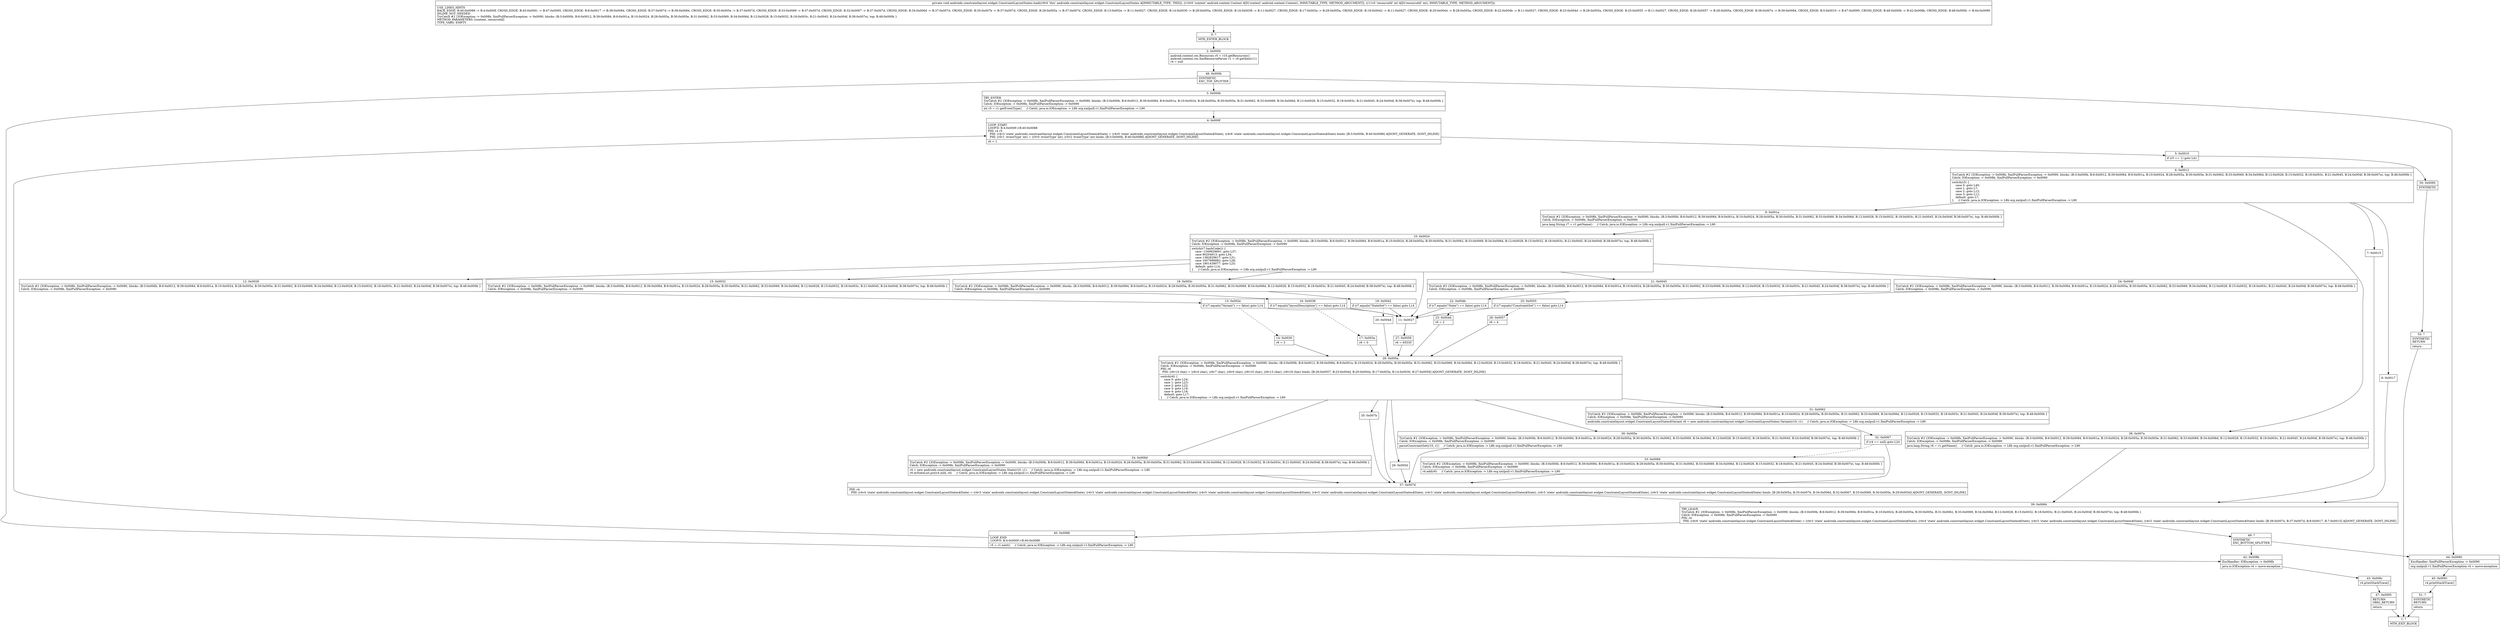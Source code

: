 digraph "CFG forandroidx.constraintlayout.widget.ConstraintLayoutStates.load(Landroid\/content\/Context;I)V" {
Node_0 [shape=record,label="{0\:\ ?|MTH_ENTER_BLOCK\l}"];
Node_2 [shape=record,label="{2\:\ 0x0000|android.content.res.Resources r0 = r10.getResources()\landroid.content.res.XmlResourceParser r1 = r0.getXml(r11)\lr4 = null\l}"];
Node_48 [shape=record,label="{48\:\ 0x000b|SYNTHETIC\lEXC_TOP_SPLITTER\l}"];
Node_3 [shape=record,label="{3\:\ 0x000b|TRY_ENTER\lTryCatch #2 \{IOException \-\> 0x008b, XmlPullParserException \-\> 0x0090, blocks: (B:3:0x000b, B:6:0x0012, B:39:0x0084, B:9:0x001a, B:10:0x0024, B:28:0x005a, B:30:0x005e, B:31:0x0062, B:33:0x0069, B:34:0x006d, B:12:0x0028, B:15:0x0032, B:18:0x003c, B:21:0x0045, B:24:0x004f, B:38:0x007e), top: B:48:0x000b \}\lCatch: IOException \-\> 0x008b, XmlPullParserException \-\> 0x0090\l|int r5 = r1.getEventType()     \/\/ Catch: java.io.IOException \-\> L8b org.xmlpull.v1.XmlPullParserException \-\> L90\l}"];
Node_4 [shape=record,label="{4\:\ 0x000f|LOOP_START\lLOOP:0: B:4:0x000f\-\>B:40:0x0088\lPHI: r4 r5 \l  PHI: (r4v3 'state' androidx.constraintlayout.widget.ConstraintLayoutStates$State) = (r4v0 'state' androidx.constraintlayout.widget.ConstraintLayoutStates$State), (r4v6 'state' androidx.constraintlayout.widget.ConstraintLayoutStates$State) binds: [B:3:0x000b, B:40:0x0088] A[DONT_GENERATE, DONT_INLINE]\l  PHI: (r5v1 'eventType' int) = (r5v0 'eventType' int), (r5v2 'eventType' int) binds: [B:3:0x000b, B:40:0x0088] A[DONT_GENERATE, DONT_INLINE]\l|r6 = 1\l}"];
Node_5 [shape=record,label="{5\:\ 0x0010|if (r5 == 1) goto L41\l}"];
Node_6 [shape=record,label="{6\:\ 0x0012|TryCatch #2 \{IOException \-\> 0x008b, XmlPullParserException \-\> 0x0090, blocks: (B:3:0x000b, B:6:0x0012, B:39:0x0084, B:9:0x001a, B:10:0x0024, B:28:0x005a, B:30:0x005e, B:31:0x0062, B:33:0x0069, B:34:0x006d, B:12:0x0028, B:15:0x0032, B:18:0x003c, B:21:0x0045, B:24:0x004f, B:38:0x007e), top: B:48:0x000b \}\lCatch: IOException \-\> 0x008b, XmlPullParserException \-\> 0x0090\l|switch(r5) \{\l    case 0: goto L40;\l    case 1: goto L7;\l    case 2: goto L12;\l    case 3: goto L11;\l    default: goto L7;\l\}     \/\/ Catch: java.io.IOException \-\> L8b org.xmlpull.v1.XmlPullParserException \-\> L90\l}"];
Node_7 [shape=record,label="{7\:\ 0x0015}"];
Node_39 [shape=record,label="{39\:\ 0x0084|TRY_LEAVE\lTryCatch #2 \{IOException \-\> 0x008b, XmlPullParserException \-\> 0x0090, blocks: (B:3:0x000b, B:6:0x0012, B:39:0x0084, B:9:0x001a, B:10:0x0024, B:28:0x005a, B:30:0x005e, B:31:0x0062, B:33:0x0069, B:34:0x006d, B:12:0x0028, B:15:0x0032, B:18:0x003c, B:21:0x0045, B:24:0x004f, B:38:0x007e), top: B:48:0x000b \}\lCatch: IOException \-\> 0x008b, XmlPullParserException \-\> 0x0090\lPHI: r4 \l  PHI: (r4v6 'state' androidx.constraintlayout.widget.ConstraintLayoutStates$State) = (r4v3 'state' androidx.constraintlayout.widget.ConstraintLayoutStates$State), (r4v4 'state' androidx.constraintlayout.widget.ConstraintLayoutStates$State), (r4v3 'state' androidx.constraintlayout.widget.ConstraintLayoutStates$State), (r4v3 'state' androidx.constraintlayout.widget.ConstraintLayoutStates$State) binds: [B:38:0x007e, B:37:0x007d, B:8:0x0017, B:7:0x0015] A[DONT_GENERATE, DONT_INLINE]\l}"];
Node_40 [shape=record,label="{40\:\ 0x0088|LOOP_END\lLOOP:0: B:4:0x000f\-\>B:40:0x0088\l|r5 = r1.next()     \/\/ Catch: java.io.IOException \-\> L8b org.xmlpull.v1.XmlPullParserException \-\> L90\l}"];
Node_49 [shape=record,label="{49\:\ ?|SYNTHETIC\lEXC_BOTTOM_SPLITTER\l}"];
Node_8 [shape=record,label="{8\:\ 0x0017}"];
Node_9 [shape=record,label="{9\:\ 0x001a|TryCatch #2 \{IOException \-\> 0x008b, XmlPullParserException \-\> 0x0090, blocks: (B:3:0x000b, B:6:0x0012, B:39:0x0084, B:9:0x001a, B:10:0x0024, B:28:0x005a, B:30:0x005e, B:31:0x0062, B:33:0x0069, B:34:0x006d, B:12:0x0028, B:15:0x0032, B:18:0x003c, B:21:0x0045, B:24:0x004f, B:38:0x007e), top: B:48:0x000b \}\lCatch: IOException \-\> 0x008b, XmlPullParserException \-\> 0x0090\l|java.lang.String r7 = r1.getName()     \/\/ Catch: java.io.IOException \-\> L8b org.xmlpull.v1.XmlPullParserException \-\> L90\l}"];
Node_10 [shape=record,label="{10\:\ 0x0024|TryCatch #2 \{IOException \-\> 0x008b, XmlPullParserException \-\> 0x0090, blocks: (B:3:0x000b, B:6:0x0012, B:39:0x0084, B:9:0x001a, B:10:0x0024, B:28:0x005a, B:30:0x005e, B:31:0x0062, B:33:0x0069, B:34:0x006d, B:12:0x0028, B:15:0x0032, B:18:0x003c, B:21:0x0045, B:24:0x004f, B:38:0x007e), top: B:48:0x000b \}\lCatch: IOException \-\> 0x008b, XmlPullParserException \-\> 0x0090\l|switch(r7.hashCode()) \{\l    case \-1349929691: goto L37;\l    case 80204913: goto L34;\l    case 1382829617: goto L31;\l    case 1657696882: goto L28;\l    case 1901439077: goto L25;\l    default: goto L14;\l\}     \/\/ Catch: java.io.IOException \-\> L8b org.xmlpull.v1.XmlPullParserException \-\> L90\l}"];
Node_11 [shape=record,label="{11\:\ 0x0027}"];
Node_27 [shape=record,label="{27\:\ 0x0059|r6 = 65535\l}"];
Node_28 [shape=record,label="{28\:\ 0x005a|TryCatch #2 \{IOException \-\> 0x008b, XmlPullParserException \-\> 0x0090, blocks: (B:3:0x000b, B:6:0x0012, B:39:0x0084, B:9:0x001a, B:10:0x0024, B:28:0x005a, B:30:0x005e, B:31:0x0062, B:33:0x0069, B:34:0x006d, B:12:0x0028, B:15:0x0032, B:18:0x003c, B:21:0x0045, B:24:0x004f, B:38:0x007e), top: B:48:0x000b \}\lCatch: IOException \-\> 0x008b, XmlPullParserException \-\> 0x0090\lPHI: r6 \l  PHI: (r6v14 char) = (r6v4 char), (r6v7 char), (r6v0 char), (r6v10 char), (r6v13 char), (r6v18 char) binds: [B:26:0x0057, B:23:0x004d, B:20:0x0044, B:17:0x003a, B:14:0x0030, B:27:0x0059] A[DONT_GENERATE, DONT_INLINE]\l|switch(r6) \{\l    case 0: goto L24;\l    case 1: goto L23;\l    case 2: goto L22;\l    case 3: goto L19;\l    case 4: goto L18;\l    default: goto L17;\l\}     \/\/ Catch: java.io.IOException \-\> L8b org.xmlpull.v1.XmlPullParserException \-\> L90\l}"];
Node_29 [shape=record,label="{29\:\ 0x005d}"];
Node_30 [shape=record,label="{30\:\ 0x005e|TryCatch #2 \{IOException \-\> 0x008b, XmlPullParserException \-\> 0x0090, blocks: (B:3:0x000b, B:6:0x0012, B:39:0x0084, B:9:0x001a, B:10:0x0024, B:28:0x005a, B:30:0x005e, B:31:0x0062, B:33:0x0069, B:34:0x006d, B:12:0x0028, B:15:0x0032, B:18:0x003c, B:21:0x0045, B:24:0x004f, B:38:0x007e), top: B:48:0x000b \}\lCatch: IOException \-\> 0x008b, XmlPullParserException \-\> 0x0090\l|parseConstraintSet(r10, r1)     \/\/ Catch: java.io.IOException \-\> L8b org.xmlpull.v1.XmlPullParserException \-\> L90\l}"];
Node_31 [shape=record,label="{31\:\ 0x0062|TryCatch #2 \{IOException \-\> 0x008b, XmlPullParserException \-\> 0x0090, blocks: (B:3:0x000b, B:6:0x0012, B:39:0x0084, B:9:0x001a, B:10:0x0024, B:28:0x005a, B:30:0x005e, B:31:0x0062, B:33:0x0069, B:34:0x006d, B:12:0x0028, B:15:0x0032, B:18:0x003c, B:21:0x0045, B:24:0x004f, B:38:0x007e), top: B:48:0x000b \}\lCatch: IOException \-\> 0x008b, XmlPullParserException \-\> 0x0090\l|androidx.constraintlayout.widget.ConstraintLayoutStates$Variant r6 = new androidx.constraintlayout.widget.ConstraintLayoutStates.Variant(r10, r1)     \/\/ Catch: java.io.IOException \-\> L8b org.xmlpull.v1.XmlPullParserException \-\> L90\l}"];
Node_32 [shape=record,label="{32\:\ 0x0067|if (r4 == null) goto L24\l}"];
Node_33 [shape=record,label="{33\:\ 0x0069|TryCatch #2 \{IOException \-\> 0x008b, XmlPullParserException \-\> 0x0090, blocks: (B:3:0x000b, B:6:0x0012, B:39:0x0084, B:9:0x001a, B:10:0x0024, B:28:0x005a, B:30:0x005e, B:31:0x0062, B:33:0x0069, B:34:0x006d, B:12:0x0028, B:15:0x0032, B:18:0x003c, B:21:0x0045, B:24:0x004f, B:38:0x007e), top: B:48:0x000b \}\lCatch: IOException \-\> 0x008b, XmlPullParserException \-\> 0x0090\l|r4.add(r6)     \/\/ Catch: java.io.IOException \-\> L8b org.xmlpull.v1.XmlPullParserException \-\> L90\l}"];
Node_34 [shape=record,label="{34\:\ 0x006d|TryCatch #2 \{IOException \-\> 0x008b, XmlPullParserException \-\> 0x0090, blocks: (B:3:0x000b, B:6:0x0012, B:39:0x0084, B:9:0x001a, B:10:0x0024, B:28:0x005a, B:30:0x005e, B:31:0x0062, B:33:0x0069, B:34:0x006d, B:12:0x0028, B:15:0x0032, B:18:0x003c, B:21:0x0045, B:24:0x004f, B:38:0x007e), top: B:48:0x000b \}\lCatch: IOException \-\> 0x008b, XmlPullParserException \-\> 0x0090\l|r4 = new androidx.constraintlayout.widget.ConstraintLayoutStates.State(r10, r1)     \/\/ Catch: java.io.IOException \-\> L8b org.xmlpull.v1.XmlPullParserException \-\> L90\lr9.mStateList.put(r4.mId, r4)     \/\/ Catch: java.io.IOException \-\> L8b org.xmlpull.v1.XmlPullParserException \-\> L90\l}"];
Node_35 [shape=record,label="{35\:\ 0x007b}"];
Node_37 [shape=record,label="{37\:\ 0x007d|PHI: r4 \l  PHI: (r4v4 'state' androidx.constraintlayout.widget.ConstraintLayoutStates$State) = (r4v3 'state' androidx.constraintlayout.widget.ConstraintLayoutStates$State), (r4v3 'state' androidx.constraintlayout.widget.ConstraintLayoutStates$State), (r4v5 'state' androidx.constraintlayout.widget.ConstraintLayoutStates$State), (r4v3 'state' androidx.constraintlayout.widget.ConstraintLayoutStates$State), (r4v3 'state' androidx.constraintlayout.widget.ConstraintLayoutStates$State), (r4v3 'state' androidx.constraintlayout.widget.ConstraintLayoutStates$State), (r4v3 'state' androidx.constraintlayout.widget.ConstraintLayoutStates$State) binds: [B:28:0x005a, B:35:0x007b, B:34:0x006d, B:32:0x0067, B:33:0x0069, B:30:0x005e, B:29:0x005d] A[DONT_GENERATE, DONT_INLINE]\l}"];
Node_12 [shape=record,label="{12\:\ 0x0028|TryCatch #2 \{IOException \-\> 0x008b, XmlPullParserException \-\> 0x0090, blocks: (B:3:0x000b, B:6:0x0012, B:39:0x0084, B:9:0x001a, B:10:0x0024, B:28:0x005a, B:30:0x005e, B:31:0x0062, B:33:0x0069, B:34:0x006d, B:12:0x0028, B:15:0x0032, B:18:0x003c, B:21:0x0045, B:24:0x004f, B:38:0x007e), top: B:48:0x000b \}\lCatch: IOException \-\> 0x008b, XmlPullParserException \-\> 0x0090\l}"];
Node_13 [shape=record,label="{13\:\ 0x002e|if (r7.equals(\"Variant\") == false) goto L14\l}"];
Node_14 [shape=record,label="{14\:\ 0x0030|r6 = 3\l}"];
Node_15 [shape=record,label="{15\:\ 0x0032|TryCatch #2 \{IOException \-\> 0x008b, XmlPullParserException \-\> 0x0090, blocks: (B:3:0x000b, B:6:0x0012, B:39:0x0084, B:9:0x001a, B:10:0x0024, B:28:0x005a, B:30:0x005e, B:31:0x0062, B:33:0x0069, B:34:0x006d, B:12:0x0028, B:15:0x0032, B:18:0x003c, B:21:0x0045, B:24:0x004f, B:38:0x007e), top: B:48:0x000b \}\lCatch: IOException \-\> 0x008b, XmlPullParserException \-\> 0x0090\l}"];
Node_16 [shape=record,label="{16\:\ 0x0038|if (r7.equals(\"layoutDescription\") == false) goto L14\l}"];
Node_17 [shape=record,label="{17\:\ 0x003a|r6 = 0\l}"];
Node_18 [shape=record,label="{18\:\ 0x003c|TryCatch #2 \{IOException \-\> 0x008b, XmlPullParserException \-\> 0x0090, blocks: (B:3:0x000b, B:6:0x0012, B:39:0x0084, B:9:0x001a, B:10:0x0024, B:28:0x005a, B:30:0x005e, B:31:0x0062, B:33:0x0069, B:34:0x006d, B:12:0x0028, B:15:0x0032, B:18:0x003c, B:21:0x0045, B:24:0x004f, B:38:0x007e), top: B:48:0x000b \}\lCatch: IOException \-\> 0x008b, XmlPullParserException \-\> 0x0090\l}"];
Node_19 [shape=record,label="{19\:\ 0x0042|if (r7.equals(\"StateSet\") == false) goto L14\l}"];
Node_20 [shape=record,label="{20\:\ 0x0044}"];
Node_21 [shape=record,label="{21\:\ 0x0045|TryCatch #2 \{IOException \-\> 0x008b, XmlPullParserException \-\> 0x0090, blocks: (B:3:0x000b, B:6:0x0012, B:39:0x0084, B:9:0x001a, B:10:0x0024, B:28:0x005a, B:30:0x005e, B:31:0x0062, B:33:0x0069, B:34:0x006d, B:12:0x0028, B:15:0x0032, B:18:0x003c, B:21:0x0045, B:24:0x004f, B:38:0x007e), top: B:48:0x000b \}\lCatch: IOException \-\> 0x008b, XmlPullParserException \-\> 0x0090\l}"];
Node_22 [shape=record,label="{22\:\ 0x004b|if (r7.equals(\"State\") == false) goto L14\l}"];
Node_23 [shape=record,label="{23\:\ 0x004d|r6 = 2\l}"];
Node_24 [shape=record,label="{24\:\ 0x004f|TryCatch #2 \{IOException \-\> 0x008b, XmlPullParserException \-\> 0x0090, blocks: (B:3:0x000b, B:6:0x0012, B:39:0x0084, B:9:0x001a, B:10:0x0024, B:28:0x005a, B:30:0x005e, B:31:0x0062, B:33:0x0069, B:34:0x006d, B:12:0x0028, B:15:0x0032, B:18:0x003c, B:21:0x0045, B:24:0x004f, B:38:0x007e), top: B:48:0x000b \}\lCatch: IOException \-\> 0x008b, XmlPullParserException \-\> 0x0090\l}"];
Node_25 [shape=record,label="{25\:\ 0x0055|if (r7.equals(\"ConstraintSet\") == false) goto L14\l}"];
Node_26 [shape=record,label="{26\:\ 0x0057|r6 = 4\l}"];
Node_38 [shape=record,label="{38\:\ 0x007e|TryCatch #2 \{IOException \-\> 0x008b, XmlPullParserException \-\> 0x0090, blocks: (B:3:0x000b, B:6:0x0012, B:39:0x0084, B:9:0x001a, B:10:0x0024, B:28:0x005a, B:30:0x005e, B:31:0x0062, B:33:0x0069, B:34:0x006d, B:12:0x0028, B:15:0x0032, B:18:0x003c, B:21:0x0045, B:24:0x004f, B:38:0x007e), top: B:48:0x000b \}\lCatch: IOException \-\> 0x008b, XmlPullParserException \-\> 0x0090\l|java.lang.String r6 = r1.getName()     \/\/ Catch: java.io.IOException \-\> L8b org.xmlpull.v1.XmlPullParserException \-\> L90\l}"];
Node_50 [shape=record,label="{50\:\ 0x0095|SYNTHETIC\l}"];
Node_52 [shape=record,label="{52\:\ ?|SYNTHETIC\lRETURN\l|return\l}"];
Node_1 [shape=record,label="{1\:\ ?|MTH_EXIT_BLOCK\l}"];
Node_42 [shape=record,label="{42\:\ 0x008b|ExcHandler: IOException \-\> 0x008b\l|java.io.IOException r4 = move\-exception\l}"];
Node_43 [shape=record,label="{43\:\ 0x008c|r4.printStackTrace()\l}"];
Node_47 [shape=record,label="{47\:\ 0x0095|RETURN\lORIG_RETURN\l|return\l}"];
Node_44 [shape=record,label="{44\:\ 0x0090|ExcHandler: XmlPullParserException \-\> 0x0090\l|org.xmlpull.v1.XmlPullParserException r4 = move\-exception\l}"];
Node_45 [shape=record,label="{45\:\ 0x0091|r4.printStackTrace()\l}"];
Node_51 [shape=record,label="{51\:\ ?|SYNTHETIC\lRETURN\l|return\l}"];
MethodNode[shape=record,label="{private void androidx.constraintlayout.widget.ConstraintLayoutStates.load((r9v0 'this' androidx.constraintlayout.widget.ConstraintLayoutStates A[IMMUTABLE_TYPE, THIS]), (r10v0 'context' android.content.Context A[D('context' android.content.Context), IMMUTABLE_TYPE, METHOD_ARGUMENT]), (r11v0 'resourceId' int A[D('resourceId' int), IMMUTABLE_TYPE, METHOD_ARGUMENT]))  | USE_LINES_HINTS\lBACK_EDGE: B:40:0x0088 \-\> B:4:0x000f, CROSS_EDGE: B:45:0x0091 \-\> B:47:0x0095, CROSS_EDGE: B:8:0x0017 \-\> B:39:0x0084, CROSS_EDGE: B:37:0x007d \-\> B:39:0x0084, CROSS_EDGE: B:30:0x005e \-\> B:37:0x007d, CROSS_EDGE: B:33:0x0069 \-\> B:37:0x007d, CROSS_EDGE: B:32:0x0067 \-\> B:37:0x007d, CROSS_EDGE: B:34:0x006d \-\> B:37:0x007d, CROSS_EDGE: B:35:0x007b \-\> B:37:0x007d, CROSS_EDGE: B:28:0x005a \-\> B:37:0x007d, CROSS_EDGE: B:13:0x002e \-\> B:11:0x0027, CROSS_EDGE: B:14:0x0030 \-\> B:28:0x005a, CROSS_EDGE: B:16:0x0038 \-\> B:11:0x0027, CROSS_EDGE: B:17:0x003a \-\> B:28:0x005a, CROSS_EDGE: B:19:0x0042 \-\> B:11:0x0027, CROSS_EDGE: B:20:0x0044 \-\> B:28:0x005a, CROSS_EDGE: B:22:0x004b \-\> B:11:0x0027, CROSS_EDGE: B:23:0x004d \-\> B:28:0x005a, CROSS_EDGE: B:25:0x0055 \-\> B:11:0x0027, CROSS_EDGE: B:26:0x0057 \-\> B:28:0x005a, CROSS_EDGE: B:38:0x007e \-\> B:39:0x0084, CROSS_EDGE: B:5:0x0010 \-\> B:47:0x0095, CROSS_EDGE: B:48:0x000b \-\> B:42:0x008b, CROSS_EDGE: B:48:0x000b \-\> B:44:0x0090\lINLINE_NOT_NEEDED\lTryCatch #2 \{IOException \-\> 0x008b, XmlPullParserException \-\> 0x0090, blocks: (B:3:0x000b, B:6:0x0012, B:39:0x0084, B:9:0x001a, B:10:0x0024, B:28:0x005a, B:30:0x005e, B:31:0x0062, B:33:0x0069, B:34:0x006d, B:12:0x0028, B:15:0x0032, B:18:0x003c, B:21:0x0045, B:24:0x004f, B:38:0x007e), top: B:48:0x000b \}\lMETHOD_PARAMETERS: [context, resourceId]\lTYPE_VARS: EMPTY\l}"];
MethodNode -> Node_0;Node_0 -> Node_2;
Node_2 -> Node_48;
Node_48 -> Node_3;
Node_48 -> Node_42;
Node_48 -> Node_44;
Node_3 -> Node_4;
Node_4 -> Node_5;
Node_5 -> Node_6[style=dashed];
Node_5 -> Node_50;
Node_6 -> Node_7;
Node_6 -> Node_8;
Node_6 -> Node_9;
Node_6 -> Node_38;
Node_7 -> Node_39;
Node_39 -> Node_40;
Node_39 -> Node_49;
Node_40 -> Node_4;
Node_49 -> Node_42;
Node_49 -> Node_44;
Node_8 -> Node_39;
Node_9 -> Node_10;
Node_10 -> Node_11;
Node_10 -> Node_12;
Node_10 -> Node_15;
Node_10 -> Node_18;
Node_10 -> Node_21;
Node_10 -> Node_24;
Node_11 -> Node_27;
Node_27 -> Node_28;
Node_28 -> Node_29;
Node_28 -> Node_30;
Node_28 -> Node_31;
Node_28 -> Node_34;
Node_28 -> Node_35;
Node_28 -> Node_37;
Node_29 -> Node_37;
Node_30 -> Node_37;
Node_31 -> Node_32;
Node_32 -> Node_33[style=dashed];
Node_32 -> Node_37;
Node_33 -> Node_37;
Node_34 -> Node_37;
Node_35 -> Node_37;
Node_37 -> Node_39;
Node_12 -> Node_13;
Node_13 -> Node_11;
Node_13 -> Node_14[style=dashed];
Node_14 -> Node_28;
Node_15 -> Node_16;
Node_16 -> Node_11;
Node_16 -> Node_17[style=dashed];
Node_17 -> Node_28;
Node_18 -> Node_19;
Node_19 -> Node_11;
Node_19 -> Node_20[style=dashed];
Node_20 -> Node_28;
Node_21 -> Node_22;
Node_22 -> Node_11;
Node_22 -> Node_23[style=dashed];
Node_23 -> Node_28;
Node_24 -> Node_25;
Node_25 -> Node_11;
Node_25 -> Node_26[style=dashed];
Node_26 -> Node_28;
Node_38 -> Node_39;
Node_50 -> Node_52;
Node_52 -> Node_1;
Node_42 -> Node_43;
Node_43 -> Node_47;
Node_47 -> Node_1;
Node_44 -> Node_45;
Node_45 -> Node_51;
Node_51 -> Node_1;
}

